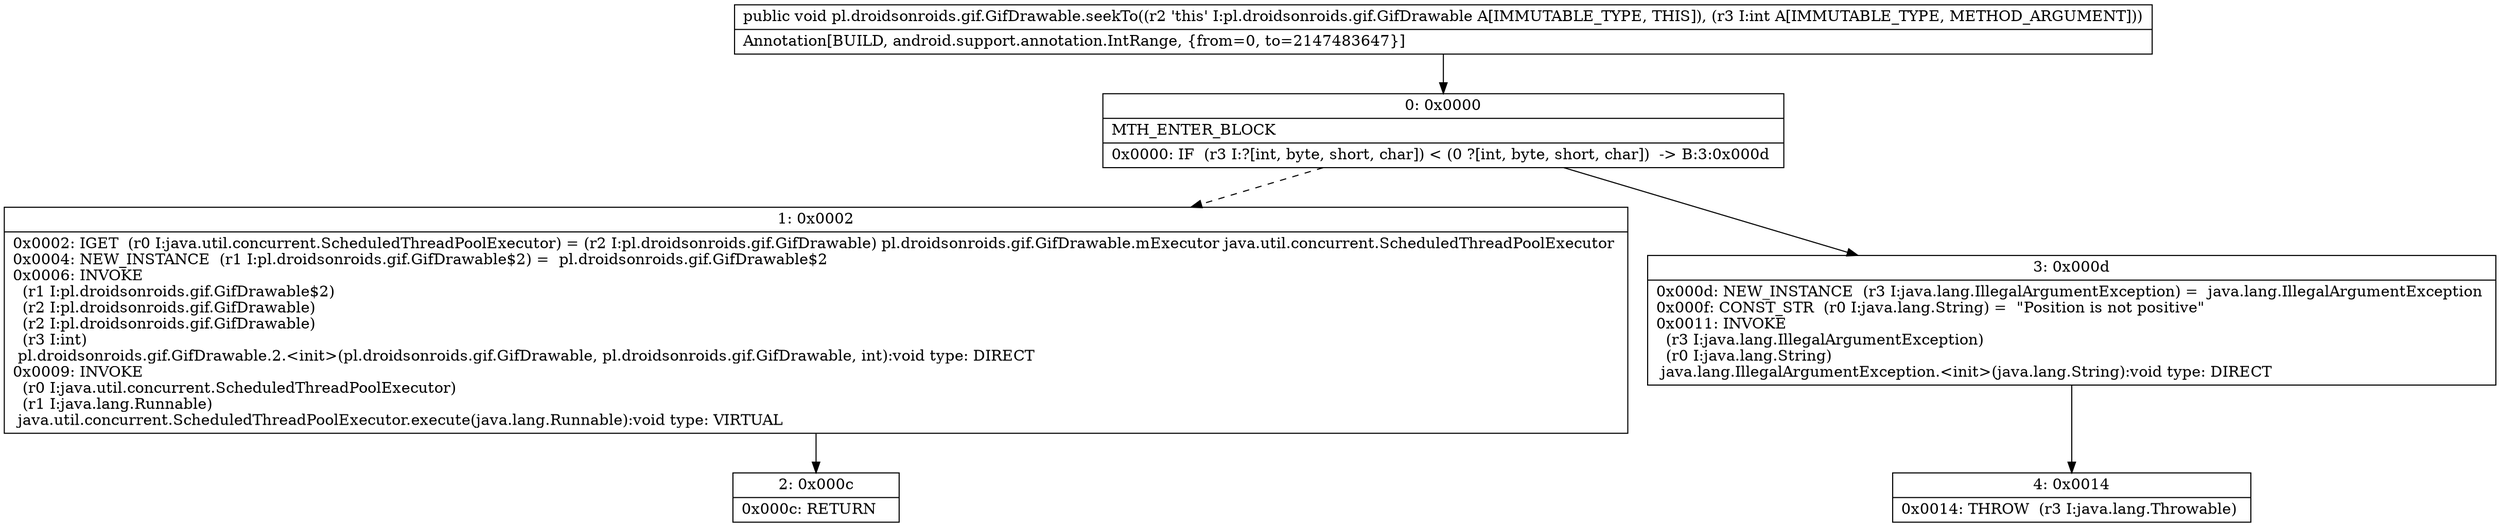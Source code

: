 digraph "CFG forpl.droidsonroids.gif.GifDrawable.seekTo(I)V" {
Node_0 [shape=record,label="{0\:\ 0x0000|MTH_ENTER_BLOCK\l|0x0000: IF  (r3 I:?[int, byte, short, char]) \< (0 ?[int, byte, short, char])  \-\> B:3:0x000d \l}"];
Node_1 [shape=record,label="{1\:\ 0x0002|0x0002: IGET  (r0 I:java.util.concurrent.ScheduledThreadPoolExecutor) = (r2 I:pl.droidsonroids.gif.GifDrawable) pl.droidsonroids.gif.GifDrawable.mExecutor java.util.concurrent.ScheduledThreadPoolExecutor \l0x0004: NEW_INSTANCE  (r1 I:pl.droidsonroids.gif.GifDrawable$2) =  pl.droidsonroids.gif.GifDrawable$2 \l0x0006: INVOKE  \l  (r1 I:pl.droidsonroids.gif.GifDrawable$2)\l  (r2 I:pl.droidsonroids.gif.GifDrawable)\l  (r2 I:pl.droidsonroids.gif.GifDrawable)\l  (r3 I:int)\l pl.droidsonroids.gif.GifDrawable.2.\<init\>(pl.droidsonroids.gif.GifDrawable, pl.droidsonroids.gif.GifDrawable, int):void type: DIRECT \l0x0009: INVOKE  \l  (r0 I:java.util.concurrent.ScheduledThreadPoolExecutor)\l  (r1 I:java.lang.Runnable)\l java.util.concurrent.ScheduledThreadPoolExecutor.execute(java.lang.Runnable):void type: VIRTUAL \l}"];
Node_2 [shape=record,label="{2\:\ 0x000c|0x000c: RETURN   \l}"];
Node_3 [shape=record,label="{3\:\ 0x000d|0x000d: NEW_INSTANCE  (r3 I:java.lang.IllegalArgumentException) =  java.lang.IllegalArgumentException \l0x000f: CONST_STR  (r0 I:java.lang.String) =  \"Position is not positive\" \l0x0011: INVOKE  \l  (r3 I:java.lang.IllegalArgumentException)\l  (r0 I:java.lang.String)\l java.lang.IllegalArgumentException.\<init\>(java.lang.String):void type: DIRECT \l}"];
Node_4 [shape=record,label="{4\:\ 0x0014|0x0014: THROW  (r3 I:java.lang.Throwable) \l}"];
MethodNode[shape=record,label="{public void pl.droidsonroids.gif.GifDrawable.seekTo((r2 'this' I:pl.droidsonroids.gif.GifDrawable A[IMMUTABLE_TYPE, THIS]), (r3 I:int A[IMMUTABLE_TYPE, METHOD_ARGUMENT]))  | Annotation[BUILD, android.support.annotation.IntRange, \{from=0, to=2147483647\}]\l}"];
MethodNode -> Node_0;
Node_0 -> Node_1[style=dashed];
Node_0 -> Node_3;
Node_1 -> Node_2;
Node_3 -> Node_4;
}

